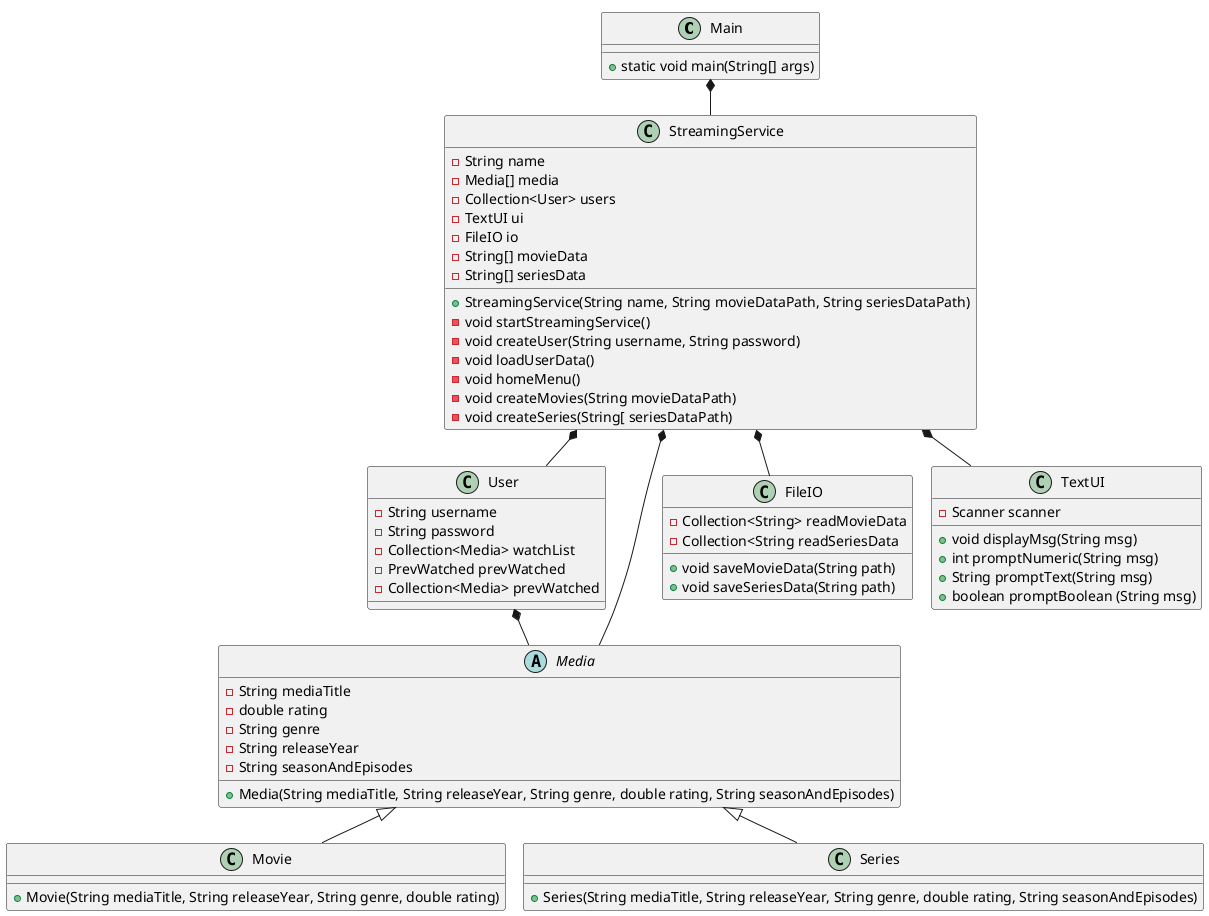 @startuml
!pragma layout smetana

class Main {
+ static void main(String[] args)
}

class StreamingService{
- String name
- Media[] media
- Collection<User> users
- TextUI ui
- FileIO io
- String[] movieData
- String[] seriesData
+ StreamingService(String name, String movieDataPath, String seriesDataPath)
- void startStreamingService()
- void createUser(String username, String password)
- void loadUserData()
- void homeMenu()
- void createMovies(String movieDataPath)
- void createSeries(String[ seriesDataPath)

}

class User {
- String username
- String password
- Collection<Media> watchList
- PrevWatched prevWatched
- Collection<Media> prevWatched

}


abstract class Media{
- String mediaTitle
- double rating
- String genre
- String releaseYear
- String seasonAndEpisodes
+Media(String mediaTitle, String releaseYear, String genre, double rating, String seasonAndEpisodes)
}

class Movie{
+ Movie(String mediaTitle, String releaseYear, String genre, double rating)
'metode der loader liste over film?

}

class Series{
+Series(String mediaTitle, String releaseYear, String genre, double rating, String seasonAndEpisodes)
'metode der loader liste over serier?
}

class FileIO {
- Collection<String> readMovieData
- Collection<String readSeriesData
+ void saveMovieData(String path)
+ void saveSeriesData(String path)
}

class TextUI {
- Scanner scanner
+ void displayMsg(String msg)
+ int promptNumeric(String msg)
+ String promptText(String msg)
+ boolean promptBoolean (String msg)
}

Main *-- StreamingService
StreamingService *-- User
StreamingService *-- FileIO
StreamingService *-- TextUI
Media <|-- Movie
Media <|-- Series
StreamingService *-- Media
User *-- Media
@enduml